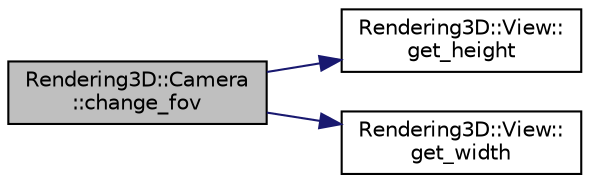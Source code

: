 digraph "Rendering3D::Camera::change_fov"
{
 // LATEX_PDF_SIZE
  edge [fontname="Helvetica",fontsize="10",labelfontname="Helvetica",labelfontsize="10"];
  node [fontname="Helvetica",fontsize="10",shape=record];
  rankdir="LR";
  Node1 [label="Rendering3D::Camera\l::change_fov",height=0.2,width=0.4,color="black", fillcolor="grey75", style="filled", fontcolor="black",tooltip="Change the field of view."];
  Node1 -> Node2 [color="midnightblue",fontsize="10",style="solid",fontname="Helvetica"];
  Node2 [label="Rendering3D::View::\lget_height",height=0.2,width=0.4,color="black", fillcolor="white", style="filled",URL="$class_rendering3_d_1_1_view.html#a0a88d889fca2c252e2567cb0742cc83f",tooltip="Gets the height of the view as copy."];
  Node1 -> Node3 [color="midnightblue",fontsize="10",style="solid",fontname="Helvetica"];
  Node3 [label="Rendering3D::View::\lget_width",height=0.2,width=0.4,color="black", fillcolor="white", style="filled",URL="$class_rendering3_d_1_1_view.html#aee68b3e26be5c844d3f0a8680d769737",tooltip="Gets the width of the view as copy."];
}
